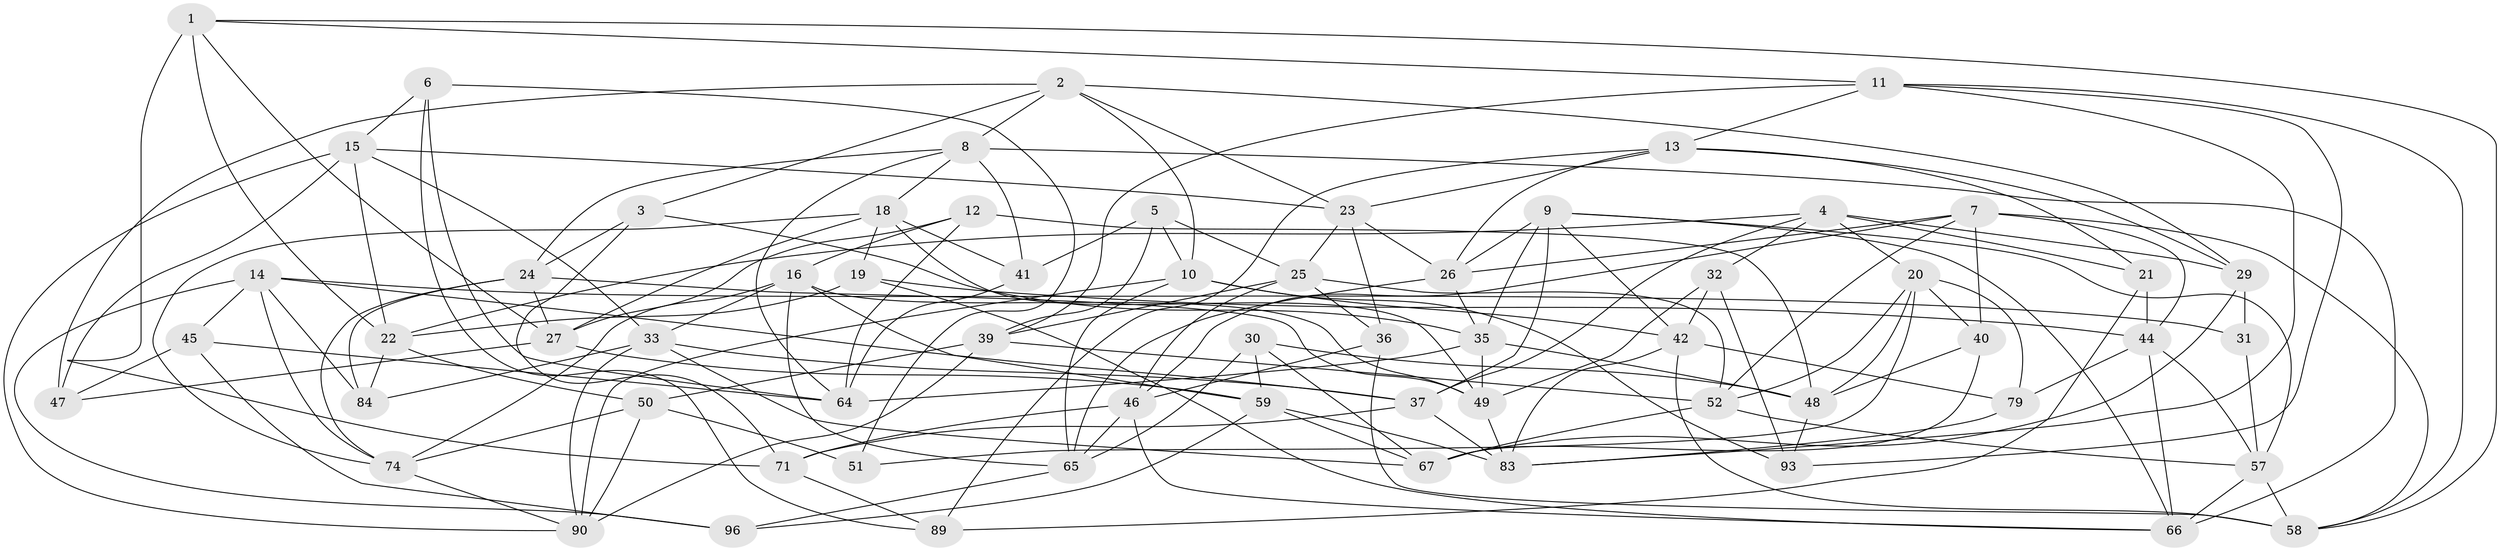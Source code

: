// original degree distribution, {4: 1.0}
// Generated by graph-tools (version 1.1) at 2025/42/03/06/25 10:42:18]
// undirected, 63 vertices, 166 edges
graph export_dot {
graph [start="1"]
  node [color=gray90,style=filled];
  1 [super="+54"];
  2 [super="+70"];
  3;
  4 [super="+60"];
  5;
  6;
  7 [super="+55"];
  8 [super="+17"];
  9 [super="+97"];
  10 [super="+82"];
  11 [super="+78"];
  12;
  13 [super="+88"];
  14 [super="+34"];
  15 [super="+98"];
  16 [super="+95"];
  18 [super="+62"];
  19;
  20 [super="+68"];
  21;
  22 [super="+38"];
  23 [super="+53"];
  24 [super="+28"];
  25 [super="+104"];
  26 [super="+61"];
  27 [super="+75"];
  29 [super="+43"];
  30;
  31;
  32;
  33 [super="+105"];
  35 [super="+76"];
  36;
  37 [super="+56"];
  39 [super="+91"];
  40;
  41;
  42 [super="+86"];
  44 [super="+80"];
  45;
  46 [super="+100"];
  47;
  48 [super="+73"];
  49 [super="+94"];
  50 [super="+63"];
  51;
  52 [super="+77"];
  57 [super="+81"];
  58 [super="+106"];
  59 [super="+103"];
  64 [super="+99"];
  65 [super="+85"];
  66 [super="+69"];
  67 [super="+72"];
  71 [super="+101"];
  74 [super="+92"];
  79;
  83 [super="+87"];
  84;
  89;
  90 [super="+102"];
  93;
  96;
  1 -- 11;
  1 -- 22;
  1 -- 71 [weight=2];
  1 -- 58;
  1 -- 27;
  2 -- 29;
  2 -- 47;
  2 -- 8;
  2 -- 10;
  2 -- 3;
  2 -- 23;
  3 -- 24;
  3 -- 35;
  3 -- 71;
  4 -- 20;
  4 -- 37;
  4 -- 29;
  4 -- 32;
  4 -- 21;
  4 -- 22;
  5 -- 41;
  5 -- 39;
  5 -- 25;
  5 -- 10;
  6 -- 51;
  6 -- 89;
  6 -- 64;
  6 -- 15;
  7 -- 40;
  7 -- 44;
  7 -- 52;
  7 -- 26;
  7 -- 58;
  7 -- 46;
  8 -- 18;
  8 -- 24;
  8 -- 66;
  8 -- 41;
  8 -- 64;
  9 -- 37;
  9 -- 42;
  9 -- 66;
  9 -- 35;
  9 -- 57;
  9 -- 26;
  10 -- 93;
  10 -- 65;
  10 -- 90;
  10 -- 42;
  11 -- 83;
  11 -- 93;
  11 -- 13;
  11 -- 58;
  11 -- 39;
  12 -- 16;
  12 -- 64;
  12 -- 48;
  12 -- 27;
  13 -- 26;
  13 -- 29;
  13 -- 89;
  13 -- 21;
  13 -- 23;
  14 -- 45;
  14 -- 74;
  14 -- 31;
  14 -- 96;
  14 -- 84;
  14 -- 37;
  15 -- 47;
  15 -- 23;
  15 -- 33;
  15 -- 22;
  15 -- 90;
  16 -- 49;
  16 -- 33;
  16 -- 65;
  16 -- 74;
  16 -- 59;
  18 -- 41;
  18 -- 19;
  18 -- 49;
  18 -- 27;
  18 -- 74;
  19 -- 22;
  19 -- 66;
  19 -- 44;
  20 -- 51;
  20 -- 40;
  20 -- 48;
  20 -- 52;
  20 -- 79;
  21 -- 89;
  21 -- 44;
  22 -- 84;
  22 -- 50;
  23 -- 36;
  23 -- 25;
  23 -- 26;
  24 -- 84;
  24 -- 74;
  24 -- 27;
  24 -- 49;
  25 -- 52;
  25 -- 36;
  25 -- 39;
  25 -- 46;
  26 -- 65;
  26 -- 35;
  27 -- 47;
  27 -- 59;
  29 -- 31 [weight=2];
  29 -- 67;
  30 -- 65;
  30 -- 59;
  30 -- 67;
  30 -- 48;
  31 -- 57;
  32 -- 49;
  32 -- 93;
  32 -- 42;
  33 -- 84;
  33 -- 90;
  33 -- 37;
  33 -- 67;
  35 -- 48;
  35 -- 64;
  35 -- 49;
  36 -- 58;
  36 -- 46;
  37 -- 71;
  37 -- 83;
  39 -- 52;
  39 -- 50;
  39 -- 90;
  40 -- 67;
  40 -- 48;
  41 -- 64;
  42 -- 79;
  42 -- 58;
  42 -- 83;
  44 -- 66;
  44 -- 79;
  44 -- 57;
  45 -- 96;
  45 -- 47;
  45 -- 64;
  46 -- 66;
  46 -- 71;
  46 -- 65;
  48 -- 93;
  49 -- 83;
  50 -- 51 [weight=2];
  50 -- 90;
  50 -- 74;
  52 -- 57;
  52 -- 67;
  57 -- 58;
  57 -- 66;
  59 -- 96;
  59 -- 83;
  59 -- 67;
  65 -- 96;
  71 -- 89;
  74 -- 90;
  79 -- 83;
}
